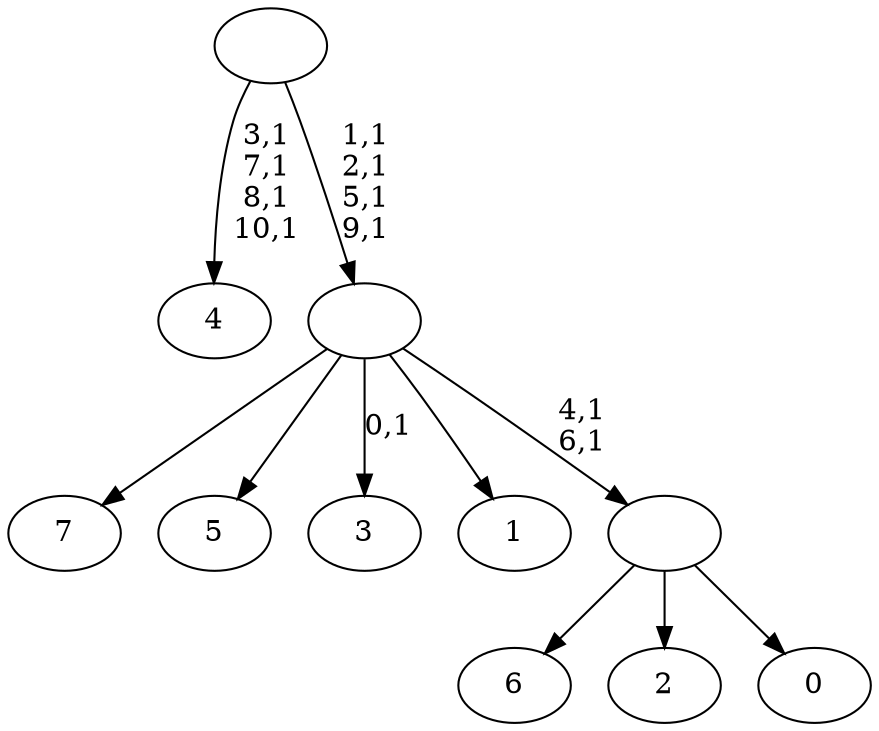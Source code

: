 digraph T {
	19 [label="7"]
	18 [label="6"]
	17 [label="5"]
	16 [label="4"]
	11 [label="3"]
	9 [label="2"]
	8 [label="1"]
	7 [label="0"]
	6 [label=""]
	4 [label=""]
	0 [label=""]
	6 -> 18 [label=""]
	6 -> 9 [label=""]
	6 -> 7 [label=""]
	4 -> 6 [label="4,1\n6,1"]
	4 -> 11 [label="0,1"]
	4 -> 19 [label=""]
	4 -> 17 [label=""]
	4 -> 8 [label=""]
	0 -> 4 [label="1,1\n2,1\n5,1\n9,1"]
	0 -> 16 [label="3,1\n7,1\n8,1\n10,1"]
}
